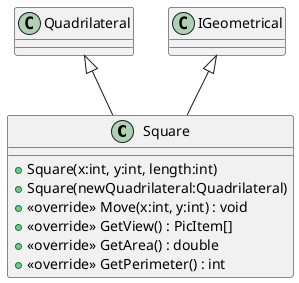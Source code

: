 @startuml
class Square {
    + Square(x:int, y:int, length:int)
    + Square(newQuadrilateral:Quadrilateral)
    + <<override>> Move(x:int, y:int) : void
    + <<override>> GetView() : PicItem[]
    + <<override>> GetArea() : double
    + <<override>> GetPerimeter() : int
}
Quadrilateral <|-- Square
IGeometrical <|-- Square
@enduml
